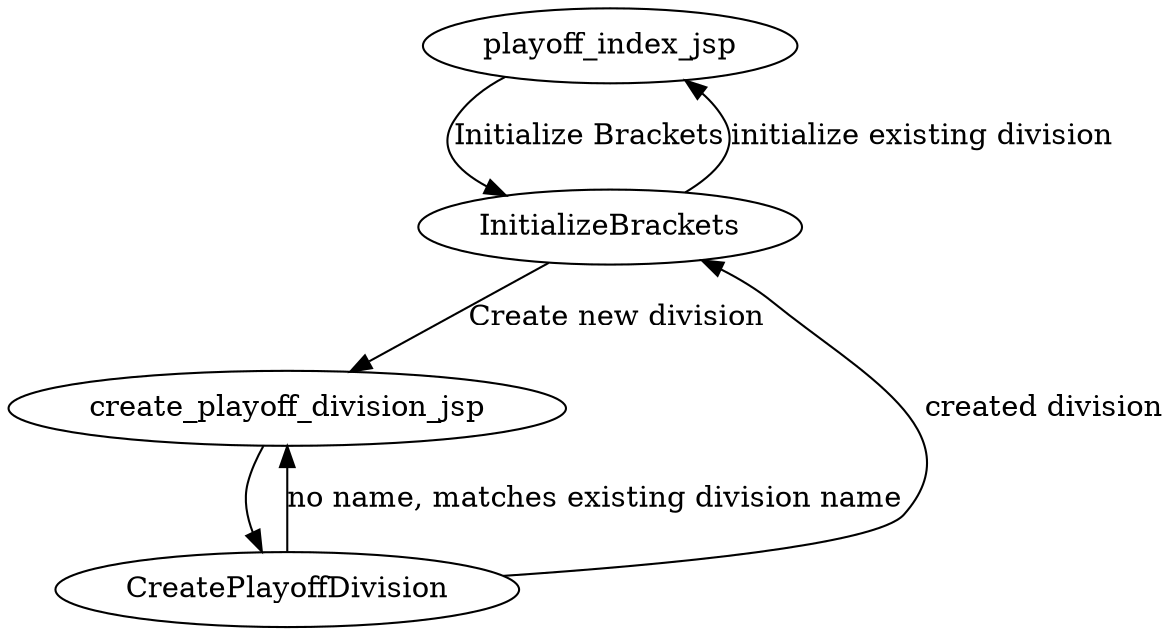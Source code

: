 digraph initialize_playoff_bracket {

playoff_index_jsp -> InitializeBrackets [label="Initialize Brackets"];

InitializeBrackets -> playoff_index_jsp [label="initialize existing division"];

InitializeBrackets -> create_playoff_division_jsp [label="Create new division"];

create_playoff_division_jsp -> CreatePlayoffDivision;

CreatePlayoffDivision -> create_playoff_division_jsp [label="no name, matches existing division name"];

CreatePlayoffDivision -> InitializeBrackets [label="created division"];

}
